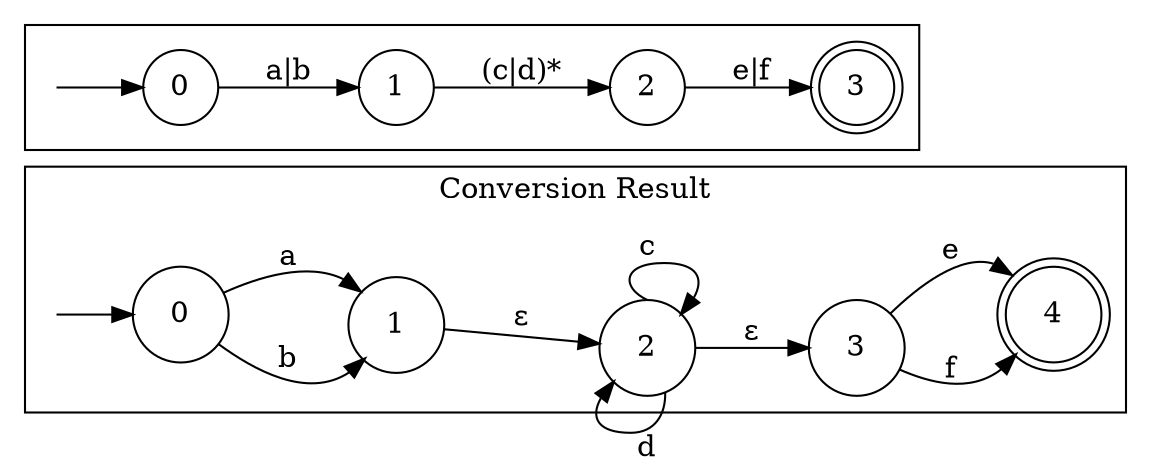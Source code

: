 digraph G {
    rankdir = "LR";
    compound=true;
    node [shape=circle];

    subgraph cluster2 {
        label = "Conversion Result"
        " 4 " [shape=doublecircle]
        begin1 [style=invis, fixedsize=true, width=0.1, height=0.1];
        begin1 -> " 0 ";
        " 0 " -> " 1 ":nw [label="a"];
        " 0 " -> " 1 ":sw [label="b"];
        " 1 " -> " 2 " [label="ε"];
        " 2 ":n -> " 2 ":ne [label="c"];
        " 2 ":we -> " 2 ":sw [label="d"];
        " 2 " -> " 3 " [label="ε"];
        " 3 " -> " 4 ":nw [label="e"];
        " 3 " -> " 4 ":sw [label="f"];
    }

    subgraph cluster1 {
        "3" [shape=doublecircle]

        begin [style=invis, fixedsize=true, width=0.1, height=0.1];
        begin -> "0";
        "0" -> "1" [label="a|b"];
        "1" -> "2" [label="(c|d)*"]
        "2" -> "3" [label="e|f"];
    }
}